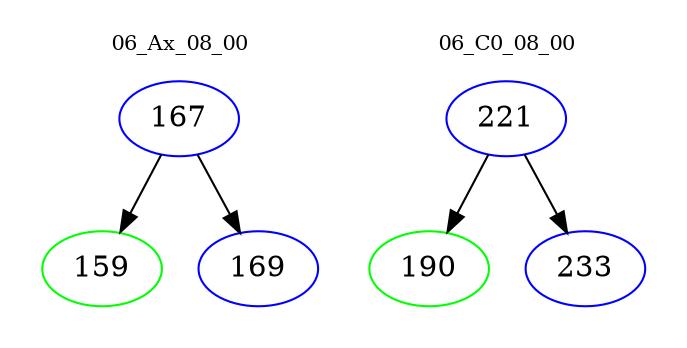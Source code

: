 digraph{
subgraph cluster_0 {
color = white
label = "06_Ax_08_00";
fontsize=10;
T0_167 [label="167", color="blue"]
T0_167 -> T0_159 [color="black"]
T0_159 [label="159", color="green"]
T0_167 -> T0_169 [color="black"]
T0_169 [label="169", color="blue"]
}
subgraph cluster_1 {
color = white
label = "06_C0_08_00";
fontsize=10;
T1_221 [label="221", color="blue"]
T1_221 -> T1_190 [color="black"]
T1_190 [label="190", color="green"]
T1_221 -> T1_233 [color="black"]
T1_233 [label="233", color="blue"]
}
}
